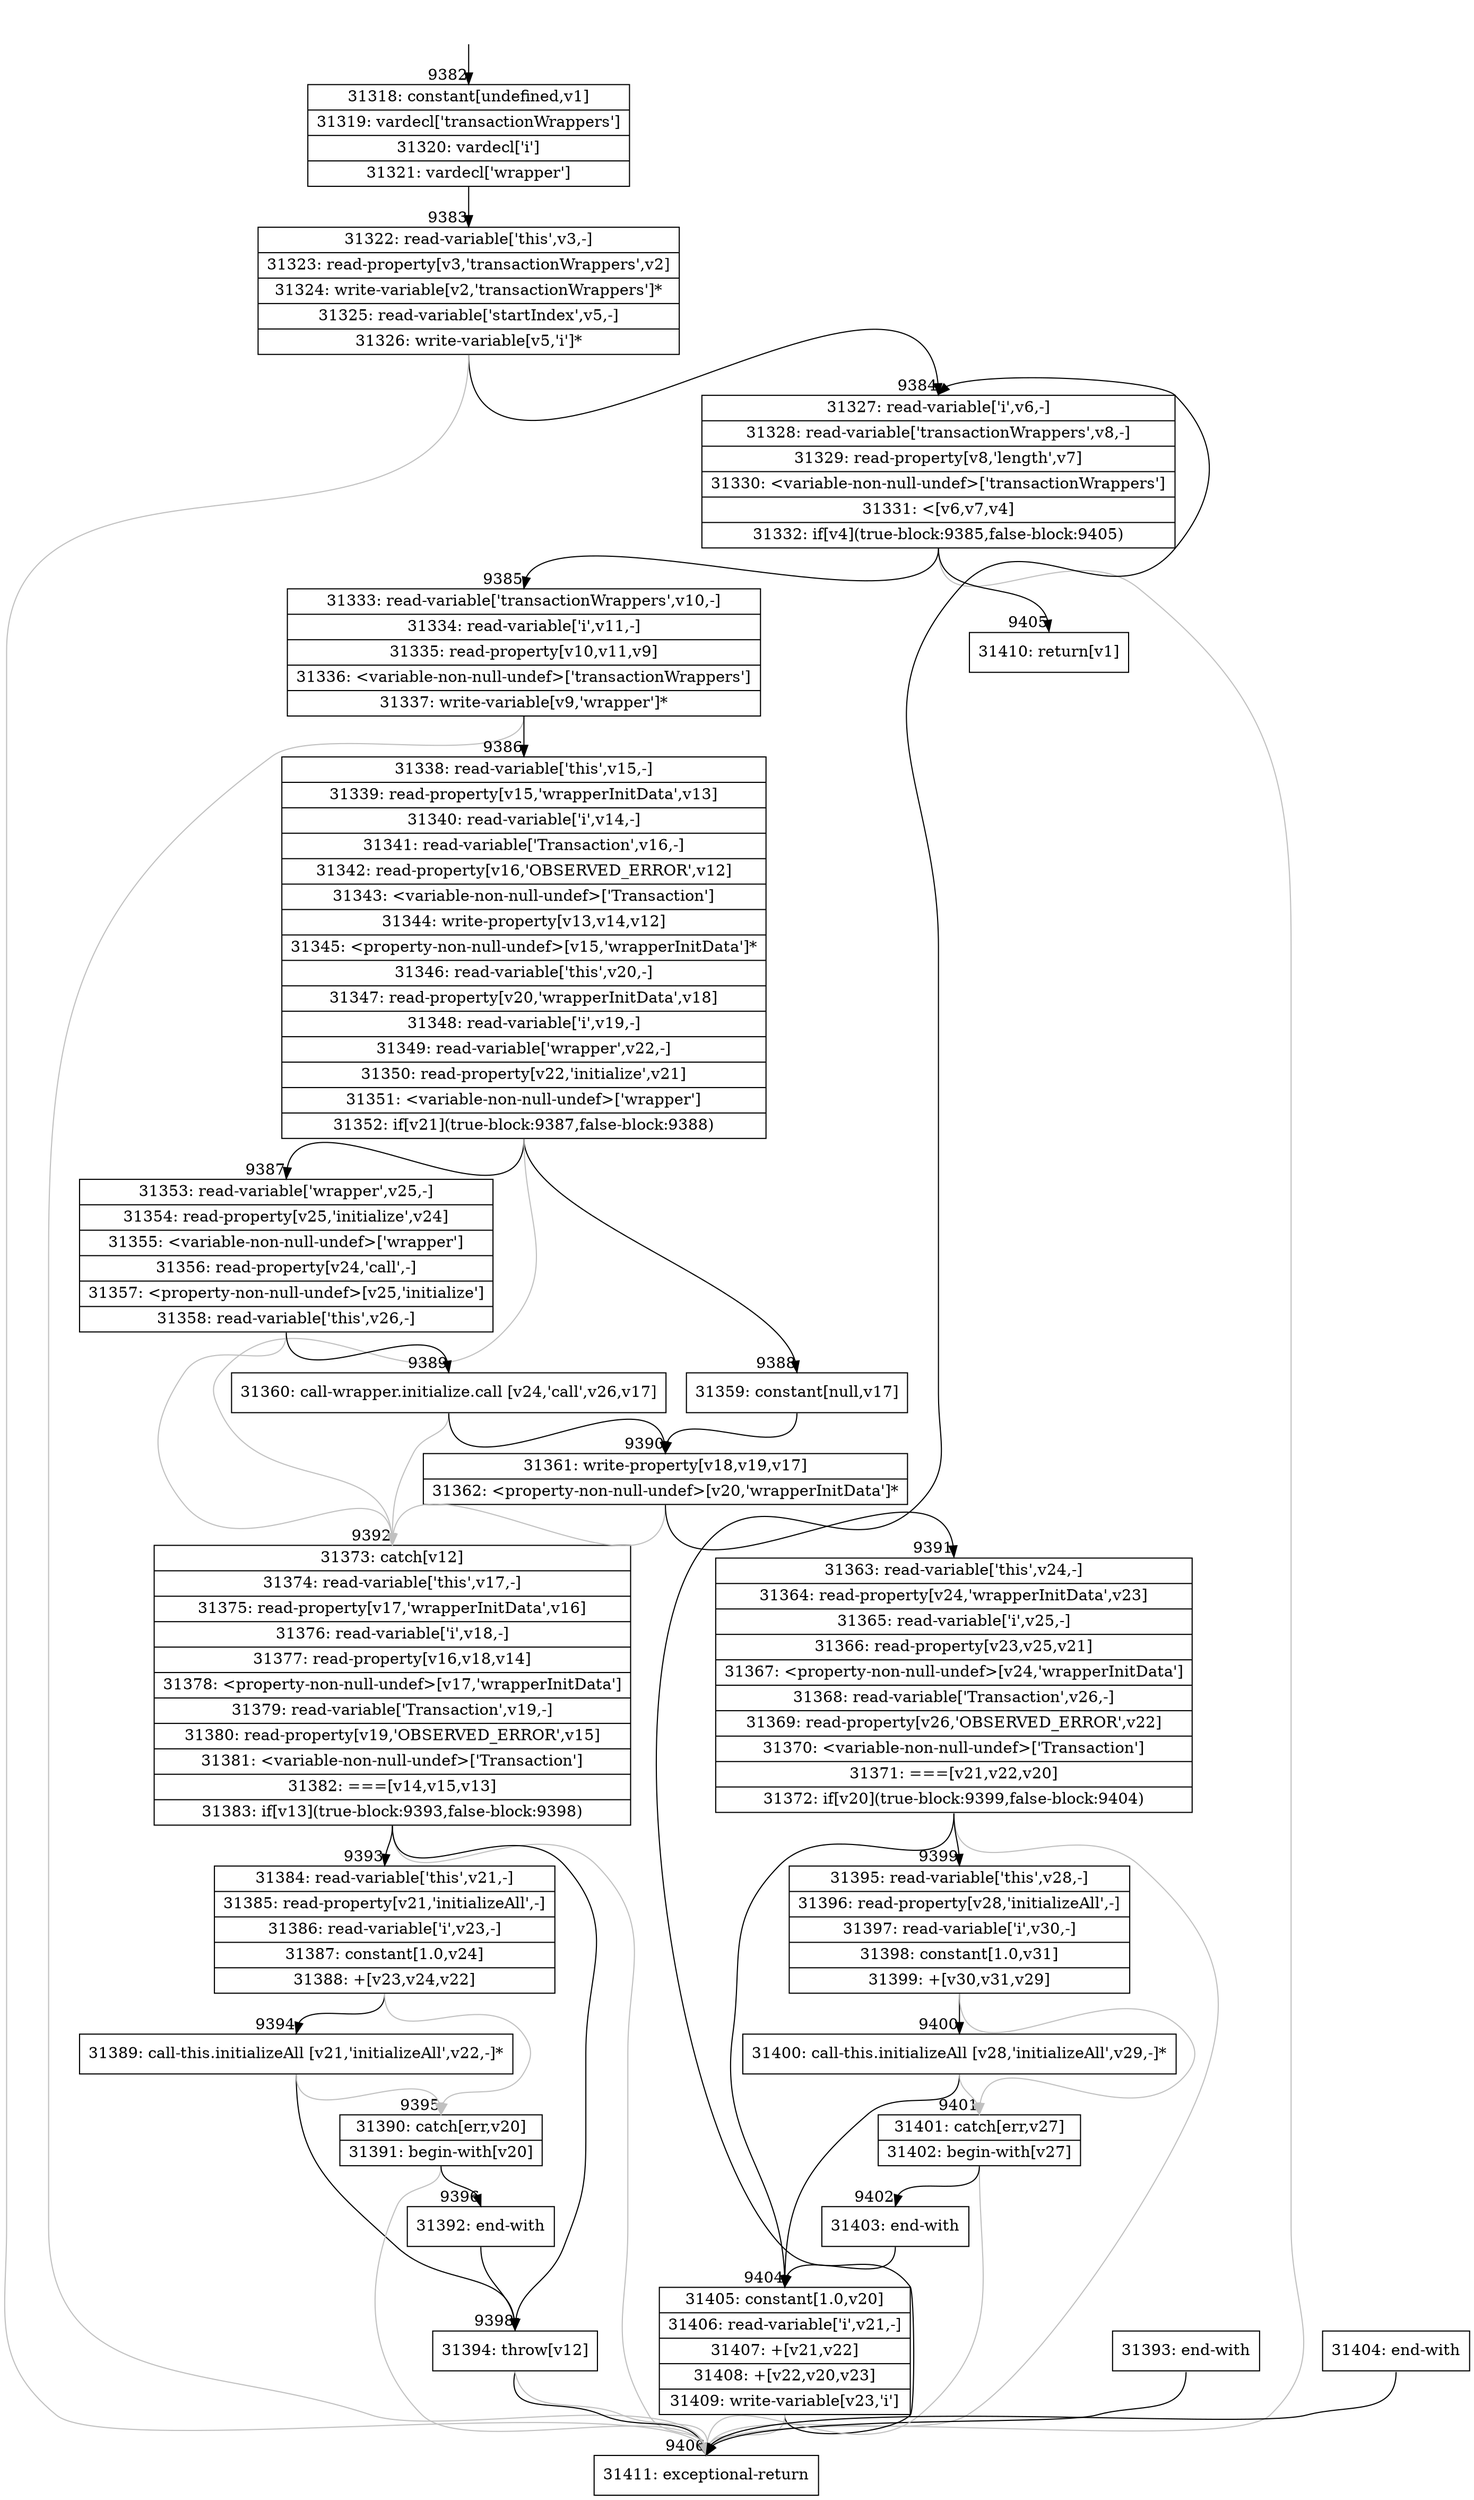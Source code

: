 digraph {
rankdir="TD"
BB_entry690[shape=none,label=""];
BB_entry690 -> BB9382 [tailport=s, headport=n, headlabel="    9382"]
BB9382 [shape=record label="{31318: constant[undefined,v1]|31319: vardecl['transactionWrappers']|31320: vardecl['i']|31321: vardecl['wrapper']}" ] 
BB9382 -> BB9383 [tailport=s, headport=n, headlabel="      9383"]
BB9383 [shape=record label="{31322: read-variable['this',v3,-]|31323: read-property[v3,'transactionWrappers',v2]|31324: write-variable[v2,'transactionWrappers']*|31325: read-variable['startIndex',v5,-]|31326: write-variable[v5,'i']*}" ] 
BB9383 -> BB9384 [tailport=s, headport=n, headlabel="      9384"]
BB9383 -> BB9406 [tailport=s, headport=n, color=gray, headlabel="      9406"]
BB9384 [shape=record label="{31327: read-variable['i',v6,-]|31328: read-variable['transactionWrappers',v8,-]|31329: read-property[v8,'length',v7]|31330: \<variable-non-null-undef\>['transactionWrappers']|31331: \<[v6,v7,v4]|31332: if[v4](true-block:9385,false-block:9405)}" ] 
BB9384 -> BB9385 [tailport=s, headport=n, headlabel="      9385"]
BB9384 -> BB9405 [tailport=s, headport=n, headlabel="      9405"]
BB9384 -> BB9406 [tailport=s, headport=n, color=gray]
BB9385 [shape=record label="{31333: read-variable['transactionWrappers',v10,-]|31334: read-variable['i',v11,-]|31335: read-property[v10,v11,v9]|31336: \<variable-non-null-undef\>['transactionWrappers']|31337: write-variable[v9,'wrapper']*}" ] 
BB9385 -> BB9386 [tailport=s, headport=n, headlabel="      9386"]
BB9385 -> BB9406 [tailport=s, headport=n, color=gray]
BB9386 [shape=record label="{31338: read-variable['this',v15,-]|31339: read-property[v15,'wrapperInitData',v13]|31340: read-variable['i',v14,-]|31341: read-variable['Transaction',v16,-]|31342: read-property[v16,'OBSERVED_ERROR',v12]|31343: \<variable-non-null-undef\>['Transaction']|31344: write-property[v13,v14,v12]|31345: \<property-non-null-undef\>[v15,'wrapperInitData']*|31346: read-variable['this',v20,-]|31347: read-property[v20,'wrapperInitData',v18]|31348: read-variable['i',v19,-]|31349: read-variable['wrapper',v22,-]|31350: read-property[v22,'initialize',v21]|31351: \<variable-non-null-undef\>['wrapper']|31352: if[v21](true-block:9387,false-block:9388)}" ] 
BB9386 -> BB9387 [tailport=s, headport=n, headlabel="      9387"]
BB9386 -> BB9388 [tailport=s, headport=n, headlabel="      9388"]
BB9386 -> BB9392 [tailport=s, headport=n, color=gray, headlabel="      9392"]
BB9387 [shape=record label="{31353: read-variable['wrapper',v25,-]|31354: read-property[v25,'initialize',v24]|31355: \<variable-non-null-undef\>['wrapper']|31356: read-property[v24,'call',-]|31357: \<property-non-null-undef\>[v25,'initialize']|31358: read-variable['this',v26,-]}" ] 
BB9387 -> BB9389 [tailport=s, headport=n, headlabel="      9389"]
BB9387 -> BB9392 [tailport=s, headport=n, color=gray]
BB9388 [shape=record label="{31359: constant[null,v17]}" ] 
BB9388 -> BB9390 [tailport=s, headport=n, headlabel="      9390"]
BB9389 [shape=record label="{31360: call-wrapper.initialize.call [v24,'call',v26,v17]}" ] 
BB9389 -> BB9390 [tailport=s, headport=n]
BB9389 -> BB9392 [tailport=s, headport=n, color=gray]
BB9390 [shape=record label="{31361: write-property[v18,v19,v17]|31362: \<property-non-null-undef\>[v20,'wrapperInitData']*}" ] 
BB9390 -> BB9391 [tailport=s, headport=n, headlabel="      9391"]
BB9390 -> BB9392 [tailport=s, headport=n, color=gray]
BB9391 [shape=record label="{31363: read-variable['this',v24,-]|31364: read-property[v24,'wrapperInitData',v23]|31365: read-variable['i',v25,-]|31366: read-property[v23,v25,v21]|31367: \<property-non-null-undef\>[v24,'wrapperInitData']|31368: read-variable['Transaction',v26,-]|31369: read-property[v26,'OBSERVED_ERROR',v22]|31370: \<variable-non-null-undef\>['Transaction']|31371: ===[v21,v22,v20]|31372: if[v20](true-block:9399,false-block:9404)}" ] 
BB9391 -> BB9399 [tailport=s, headport=n, headlabel="      9399"]
BB9391 -> BB9404 [tailport=s, headport=n, headlabel="      9404"]
BB9391 -> BB9406 [tailport=s, headport=n, color=gray]
BB9392 [shape=record label="{31373: catch[v12]|31374: read-variable['this',v17,-]|31375: read-property[v17,'wrapperInitData',v16]|31376: read-variable['i',v18,-]|31377: read-property[v16,v18,v14]|31378: \<property-non-null-undef\>[v17,'wrapperInitData']|31379: read-variable['Transaction',v19,-]|31380: read-property[v19,'OBSERVED_ERROR',v15]|31381: \<variable-non-null-undef\>['Transaction']|31382: ===[v14,v15,v13]|31383: if[v13](true-block:9393,false-block:9398)}" ] 
BB9392 -> BB9393 [tailport=s, headport=n, headlabel="      9393"]
BB9392 -> BB9398 [tailport=s, headport=n, headlabel="      9398"]
BB9392 -> BB9406 [tailport=s, headport=n, color=gray]
BB9393 [shape=record label="{31384: read-variable['this',v21,-]|31385: read-property[v21,'initializeAll',-]|31386: read-variable['i',v23,-]|31387: constant[1.0,v24]|31388: +[v23,v24,v22]}" ] 
BB9393 -> BB9394 [tailport=s, headport=n, headlabel="      9394"]
BB9393 -> BB9395 [tailport=s, headport=n, color=gray, headlabel="      9395"]
BB9394 [shape=record label="{31389: call-this.initializeAll [v21,'initializeAll',v22,-]*}" ] 
BB9394 -> BB9398 [tailport=s, headport=n]
BB9394 -> BB9395 [tailport=s, headport=n, color=gray]
BB9395 [shape=record label="{31390: catch[err,v20]|31391: begin-with[v20]}" ] 
BB9395 -> BB9396 [tailport=s, headport=n, headlabel="      9396"]
BB9395 -> BB9406 [tailport=s, headport=n, color=gray]
BB9396 [shape=record label="{31392: end-with}" ] 
BB9396 -> BB9398 [tailport=s, headport=n]
BB9397 [shape=record label="{31393: end-with}" ] 
BB9397 -> BB9406 [tailport=s, headport=n]
BB9398 [shape=record label="{31394: throw[v12]}" ] 
BB9398 -> BB9406 [tailport=s, headport=n]
BB9398 -> BB9406 [tailport=s, headport=n, color=gray]
BB9399 [shape=record label="{31395: read-variable['this',v28,-]|31396: read-property[v28,'initializeAll',-]|31397: read-variable['i',v30,-]|31398: constant[1.0,v31]|31399: +[v30,v31,v29]}" ] 
BB9399 -> BB9400 [tailport=s, headport=n, headlabel="      9400"]
BB9399 -> BB9401 [tailport=s, headport=n, color=gray, headlabel="      9401"]
BB9400 [shape=record label="{31400: call-this.initializeAll [v28,'initializeAll',v29,-]*}" ] 
BB9400 -> BB9404 [tailport=s, headport=n]
BB9400 -> BB9401 [tailport=s, headport=n, color=gray]
BB9401 [shape=record label="{31401: catch[err,v27]|31402: begin-with[v27]}" ] 
BB9401 -> BB9402 [tailport=s, headport=n, headlabel="      9402"]
BB9401 -> BB9406 [tailport=s, headport=n, color=gray]
BB9402 [shape=record label="{31403: end-with}" ] 
BB9402 -> BB9404 [tailport=s, headport=n]
BB9403 [shape=record label="{31404: end-with}" ] 
BB9403 -> BB9406 [tailport=s, headport=n]
BB9404 [shape=record label="{31405: constant[1.0,v20]|31406: read-variable['i',v21,-]|31407: +[v21,v22]|31408: +[v22,v20,v23]|31409: write-variable[v23,'i']}" ] 
BB9404 -> BB9384 [tailport=s, headport=n]
BB9404 -> BB9406 [tailport=s, headport=n, color=gray]
BB9405 [shape=record label="{31410: return[v1]}" ] 
BB9406 [shape=record label="{31411: exceptional-return}" ] 
//#$~ 16670
}
